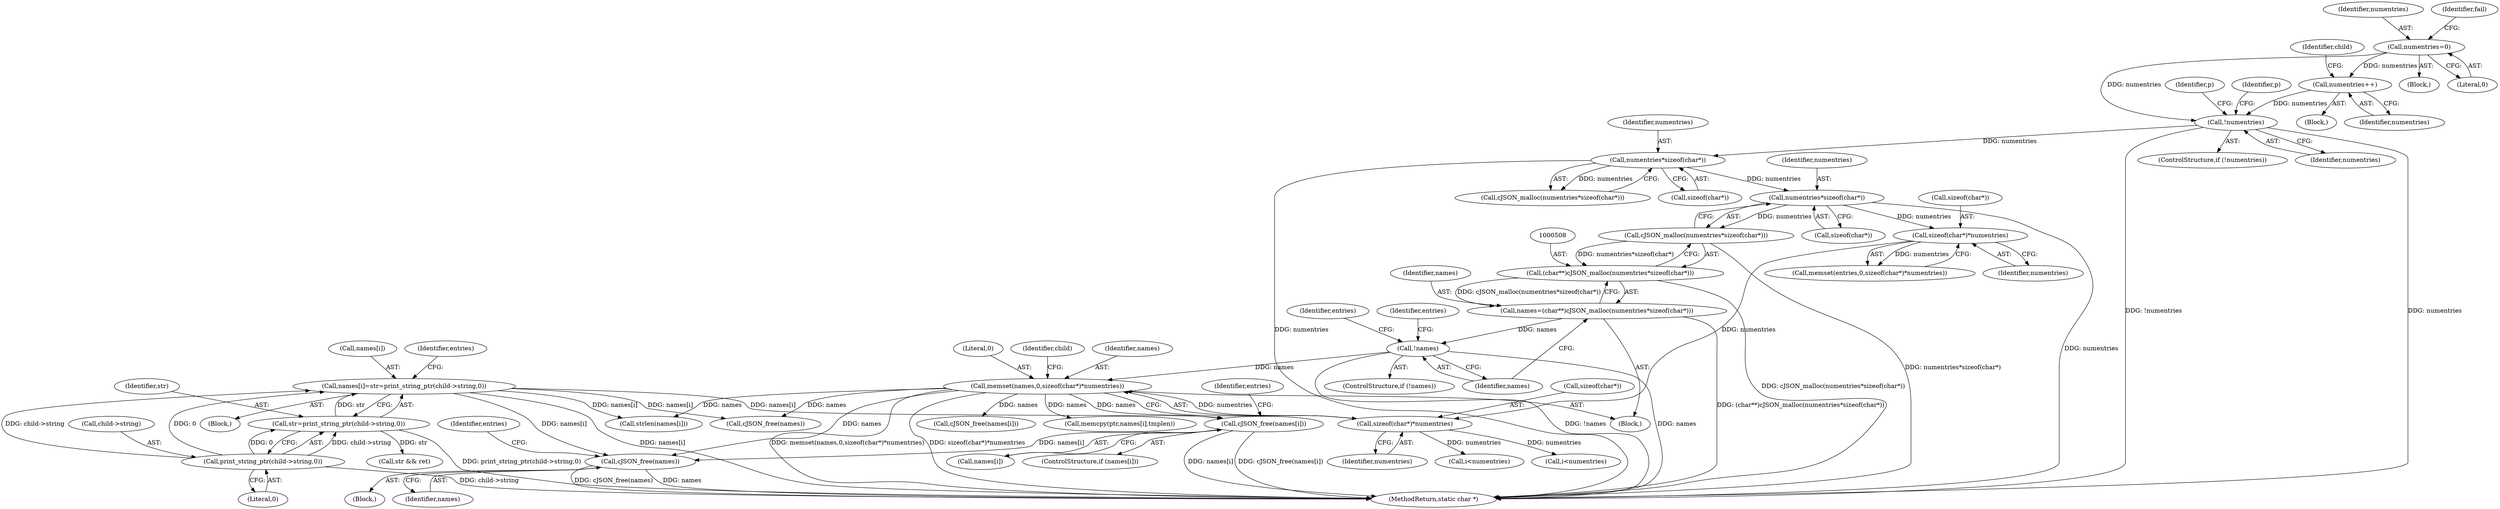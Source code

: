 digraph "0_iperf_91f2fa59e8ed80dfbf400add0164ee0e508e412a_42@API" {
"1000638" [label="(Call,cJSON_free(names[i]))"];
"1000554" [label="(Call,names[i]=str=print_string_ptr(child->string,0))"];
"1000558" [label="(Call,str=print_string_ptr(child->string,0))"];
"1000560" [label="(Call,print_string_ptr(child->string,0))"];
"1000529" [label="(Call,memset(names,0,sizeof(char*)*numentries))"];
"1000515" [label="(Call,!names)"];
"1000505" [label="(Call,names=(char**)cJSON_malloc(numentries*sizeof(char*)))"];
"1000507" [label="(Call,(char**)cJSON_malloc(numentries*sizeof(char*)))"];
"1000509" [label="(Call,cJSON_malloc(numentries*sizeof(char*)))"];
"1000510" [label="(Call,numentries*sizeof(char*))"];
"1000496" [label="(Call,numentries*sizeof(char*))"];
"1000167" [label="(Call,!numentries)"];
"1000159" [label="(Call,numentries++)"];
"1000145" [label="(Call,numentries=0)"];
"1000532" [label="(Call,sizeof(char*)*numentries)"];
"1000525" [label="(Call,sizeof(char*)*numentries)"];
"1000650" [label="(Call,cJSON_free(names))"];
"1000166" [label="(ControlStructure,if (!numentries))"];
"1000509" [label="(Call,cJSON_malloc(numentries*sizeof(char*)))"];
"1000564" [label="(Literal,0)"];
"1000512" [label="(Call,sizeof(char*))"];
"1000497" [label="(Identifier,numentries)"];
"1000242" [label="(Identifier,p)"];
"1000559" [label="(Identifier,str)"];
"1000490" [label="(Block,)"];
"1000526" [label="(Call,sizeof(char*))"];
"1000495" [label="(Call,cJSON_malloc(numentries*sizeof(char*)))"];
"1000804" [label="(MethodReturn,static char *)"];
"1000522" [label="(Call,memset(entries,0,sizeof(char*)*numentries))"];
"1000530" [label="(Identifier,names)"];
"1000531" [label="(Literal,0)"];
"1000496" [label="(Call,numentries*sizeof(char*))"];
"1000167" [label="(Call,!numentries)"];
"1000628" [label="(Call,i<numentries)"];
"1000553" [label="(Block,)"];
"1000498" [label="(Call,sizeof(char*))"];
"1000653" [label="(Identifier,entries)"];
"1000171" [label="(Identifier,p)"];
"1000505" [label="(Call,names=(char**)cJSON_malloc(numentries*sizeof(char*)))"];
"1000529" [label="(Call,memset(names,0,sizeof(char*)*numentries))"];
"1000113" [label="(Block,)"];
"1000535" [label="(Identifier,numentries)"];
"1000519" [label="(Identifier,entries)"];
"1000650" [label="(Call,cJSON_free(names))"];
"1000160" [label="(Identifier,numentries)"];
"1000147" [label="(Literal,0)"];
"1000561" [label="(Call,child->string)"];
"1000146" [label="(Identifier,numentries)"];
"1000511" [label="(Identifier,numentries)"];
"1000638" [label="(Call,cJSON_free(names[i]))"];
"1000554" [label="(Call,names[i]=str=print_string_ptr(child->string,0))"];
"1000567" [label="(Identifier,entries)"];
"1000560" [label="(Call,print_string_ptr(child->string,0))"];
"1000506" [label="(Identifier,names)"];
"1000532" [label="(Call,sizeof(char*)*numentries)"];
"1000159" [label="(Call,numentries++)"];
"1000168" [label="(Identifier,numentries)"];
"1000162" [label="(Identifier,child)"];
"1000623" [label="(Block,)"];
"1000514" [label="(ControlStructure,if (!names))"];
"1000578" [label="(Call,str && ret)"];
"1000634" [label="(ControlStructure,if (names[i]))"];
"1000762" [label="(Call,cJSON_free(names[i]))"];
"1000537" [label="(Identifier,child)"];
"1000507" [label="(Call,(char**)cJSON_malloc(numentries*sizeof(char*)))"];
"1000525" [label="(Call,sizeof(char*)*numentries)"];
"1000533" [label="(Call,sizeof(char*))"];
"1000528" [label="(Identifier,numentries)"];
"1000704" [label="(Call,strlen(names[i]))"];
"1000639" [label="(Call,names[i])"];
"1000516" [label="(Identifier,names)"];
"1000510" [label="(Call,numentries*sizeof(char*))"];
"1000145" [label="(Call,numentries=0)"];
"1000651" [label="(Identifier,names)"];
"1000644" [label="(Identifier,entries)"];
"1000150" [label="(Identifier,fail)"];
"1000558" [label="(Call,str=print_string_ptr(child->string,0))"];
"1000708" [label="(Call,memcpy(ptr,names[i],tmplen))"];
"1000158" [label="(Block,)"];
"1000770" [label="(Call,cJSON_free(names))"];
"1000680" [label="(Call,i<numentries)"];
"1000523" [label="(Identifier,entries)"];
"1000515" [label="(Call,!names)"];
"1000555" [label="(Call,names[i])"];
"1000638" -> "1000634"  [label="AST: "];
"1000638" -> "1000639"  [label="CFG: "];
"1000639" -> "1000638"  [label="AST: "];
"1000644" -> "1000638"  [label="CFG: "];
"1000638" -> "1000804"  [label="DDG: cJSON_free(names[i])"];
"1000638" -> "1000804"  [label="DDG: names[i]"];
"1000554" -> "1000638"  [label="DDG: names[i]"];
"1000529" -> "1000638"  [label="DDG: names"];
"1000638" -> "1000650"  [label="DDG: names[i]"];
"1000554" -> "1000553"  [label="AST: "];
"1000554" -> "1000558"  [label="CFG: "];
"1000555" -> "1000554"  [label="AST: "];
"1000558" -> "1000554"  [label="AST: "];
"1000567" -> "1000554"  [label="CFG: "];
"1000554" -> "1000804"  [label="DDG: names[i]"];
"1000558" -> "1000554"  [label="DDG: str"];
"1000560" -> "1000554"  [label="DDG: child->string"];
"1000560" -> "1000554"  [label="DDG: 0"];
"1000554" -> "1000650"  [label="DDG: names[i]"];
"1000554" -> "1000704"  [label="DDG: names[i]"];
"1000554" -> "1000770"  [label="DDG: names[i]"];
"1000558" -> "1000560"  [label="CFG: "];
"1000559" -> "1000558"  [label="AST: "];
"1000560" -> "1000558"  [label="AST: "];
"1000558" -> "1000804"  [label="DDG: print_string_ptr(child->string,0)"];
"1000560" -> "1000558"  [label="DDG: child->string"];
"1000560" -> "1000558"  [label="DDG: 0"];
"1000558" -> "1000578"  [label="DDG: str"];
"1000560" -> "1000564"  [label="CFG: "];
"1000561" -> "1000560"  [label="AST: "];
"1000564" -> "1000560"  [label="AST: "];
"1000560" -> "1000804"  [label="DDG: child->string"];
"1000529" -> "1000490"  [label="AST: "];
"1000529" -> "1000532"  [label="CFG: "];
"1000530" -> "1000529"  [label="AST: "];
"1000531" -> "1000529"  [label="AST: "];
"1000532" -> "1000529"  [label="AST: "];
"1000537" -> "1000529"  [label="CFG: "];
"1000529" -> "1000804"  [label="DDG: memset(names,0,sizeof(char*)*numentries)"];
"1000529" -> "1000804"  [label="DDG: sizeof(char*)*numentries"];
"1000515" -> "1000529"  [label="DDG: names"];
"1000532" -> "1000529"  [label="DDG: numentries"];
"1000529" -> "1000650"  [label="DDG: names"];
"1000529" -> "1000704"  [label="DDG: names"];
"1000529" -> "1000708"  [label="DDG: names"];
"1000529" -> "1000762"  [label="DDG: names"];
"1000529" -> "1000770"  [label="DDG: names"];
"1000515" -> "1000514"  [label="AST: "];
"1000515" -> "1000516"  [label="CFG: "];
"1000516" -> "1000515"  [label="AST: "];
"1000519" -> "1000515"  [label="CFG: "];
"1000523" -> "1000515"  [label="CFG: "];
"1000515" -> "1000804"  [label="DDG: !names"];
"1000515" -> "1000804"  [label="DDG: names"];
"1000505" -> "1000515"  [label="DDG: names"];
"1000505" -> "1000490"  [label="AST: "];
"1000505" -> "1000507"  [label="CFG: "];
"1000506" -> "1000505"  [label="AST: "];
"1000507" -> "1000505"  [label="AST: "];
"1000516" -> "1000505"  [label="CFG: "];
"1000505" -> "1000804"  [label="DDG: (char**)cJSON_malloc(numentries*sizeof(char*))"];
"1000507" -> "1000505"  [label="DDG: cJSON_malloc(numentries*sizeof(char*))"];
"1000507" -> "1000509"  [label="CFG: "];
"1000508" -> "1000507"  [label="AST: "];
"1000509" -> "1000507"  [label="AST: "];
"1000507" -> "1000804"  [label="DDG: cJSON_malloc(numentries*sizeof(char*))"];
"1000509" -> "1000507"  [label="DDG: numentries*sizeof(char*)"];
"1000509" -> "1000510"  [label="CFG: "];
"1000510" -> "1000509"  [label="AST: "];
"1000509" -> "1000804"  [label="DDG: numentries*sizeof(char*)"];
"1000510" -> "1000509"  [label="DDG: numentries"];
"1000510" -> "1000512"  [label="CFG: "];
"1000511" -> "1000510"  [label="AST: "];
"1000512" -> "1000510"  [label="AST: "];
"1000510" -> "1000804"  [label="DDG: numentries"];
"1000496" -> "1000510"  [label="DDG: numentries"];
"1000510" -> "1000525"  [label="DDG: numentries"];
"1000496" -> "1000495"  [label="AST: "];
"1000496" -> "1000498"  [label="CFG: "];
"1000497" -> "1000496"  [label="AST: "];
"1000498" -> "1000496"  [label="AST: "];
"1000495" -> "1000496"  [label="CFG: "];
"1000496" -> "1000804"  [label="DDG: numentries"];
"1000496" -> "1000495"  [label="DDG: numentries"];
"1000167" -> "1000496"  [label="DDG: numentries"];
"1000167" -> "1000166"  [label="AST: "];
"1000167" -> "1000168"  [label="CFG: "];
"1000168" -> "1000167"  [label="AST: "];
"1000171" -> "1000167"  [label="CFG: "];
"1000242" -> "1000167"  [label="CFG: "];
"1000167" -> "1000804"  [label="DDG: numentries"];
"1000167" -> "1000804"  [label="DDG: !numentries"];
"1000159" -> "1000167"  [label="DDG: numentries"];
"1000145" -> "1000167"  [label="DDG: numentries"];
"1000159" -> "1000158"  [label="AST: "];
"1000159" -> "1000160"  [label="CFG: "];
"1000160" -> "1000159"  [label="AST: "];
"1000162" -> "1000159"  [label="CFG: "];
"1000145" -> "1000159"  [label="DDG: numentries"];
"1000145" -> "1000113"  [label="AST: "];
"1000145" -> "1000147"  [label="CFG: "];
"1000146" -> "1000145"  [label="AST: "];
"1000147" -> "1000145"  [label="AST: "];
"1000150" -> "1000145"  [label="CFG: "];
"1000532" -> "1000535"  [label="CFG: "];
"1000533" -> "1000532"  [label="AST: "];
"1000535" -> "1000532"  [label="AST: "];
"1000525" -> "1000532"  [label="DDG: numentries"];
"1000532" -> "1000628"  [label="DDG: numentries"];
"1000532" -> "1000680"  [label="DDG: numentries"];
"1000525" -> "1000522"  [label="AST: "];
"1000525" -> "1000528"  [label="CFG: "];
"1000526" -> "1000525"  [label="AST: "];
"1000528" -> "1000525"  [label="AST: "];
"1000522" -> "1000525"  [label="CFG: "];
"1000525" -> "1000522"  [label="DDG: numentries"];
"1000650" -> "1000623"  [label="AST: "];
"1000650" -> "1000651"  [label="CFG: "];
"1000651" -> "1000650"  [label="AST: "];
"1000653" -> "1000650"  [label="CFG: "];
"1000650" -> "1000804"  [label="DDG: cJSON_free(names)"];
"1000650" -> "1000804"  [label="DDG: names"];
}
